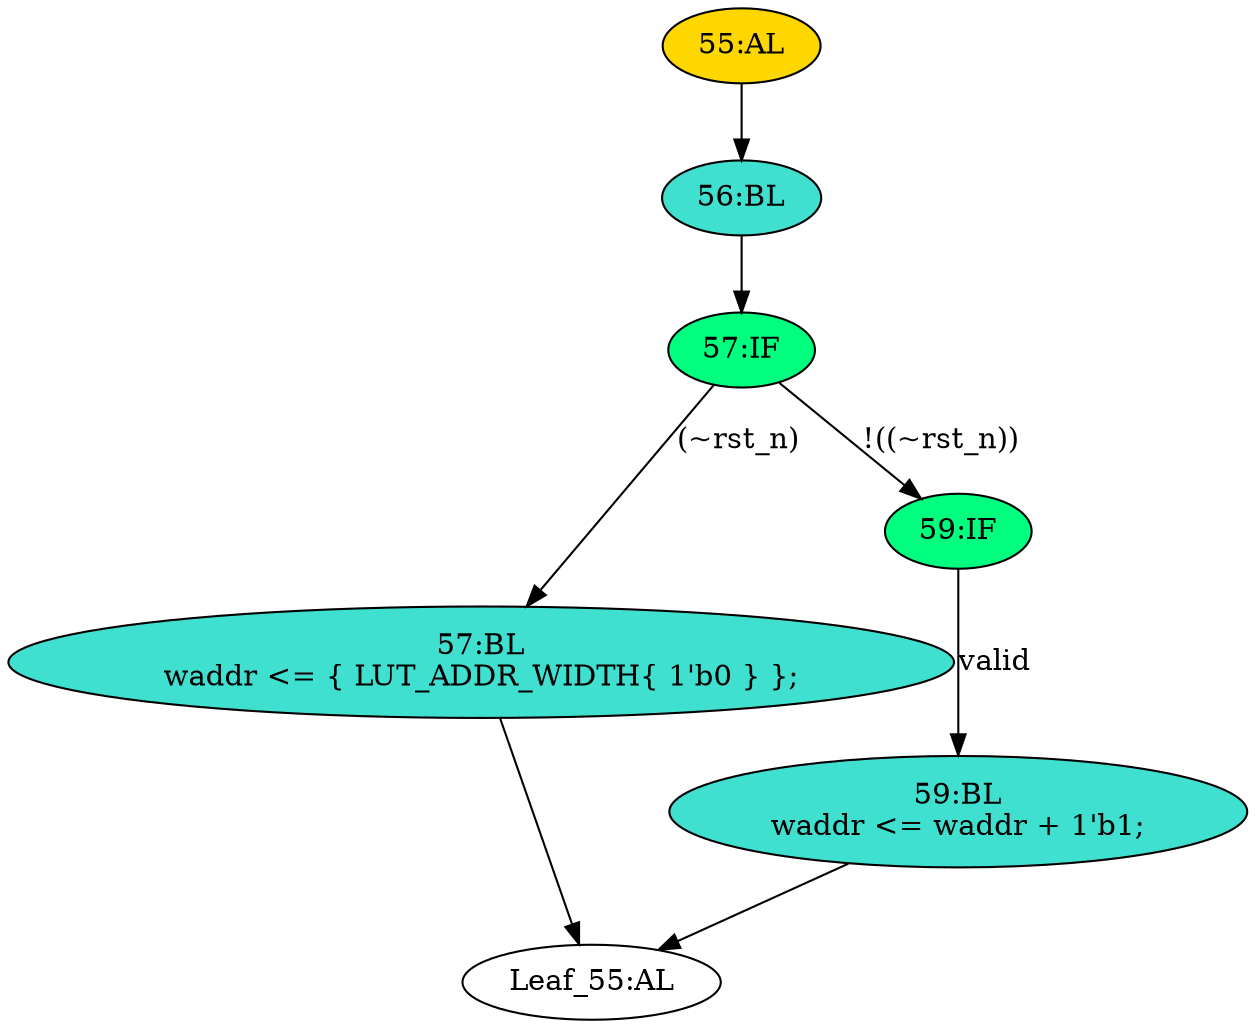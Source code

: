 strict digraph "" {
	node [label="\N"];
	"Leaf_55:AL"	 [def_var="['waddr']",
		label="Leaf_55:AL"];
	"57:BL"	 [ast="<pyverilog.vparser.ast.Block object at 0x7f8f18157b90>",
		fillcolor=turquoise,
		label="57:BL
waddr <= { LUT_ADDR_WIDTH{ 1'b0 } };",
		statements="[<pyverilog.vparser.ast.NonblockingSubstitution object at 0x7f8f18157410>]",
		style=filled,
		typ=Block];
	"57:BL" -> "Leaf_55:AL"	 [cond="[]",
		lineno=None];
	"59:BL"	 [ast="<pyverilog.vparser.ast.Block object at 0x7f8f18157d90>",
		fillcolor=turquoise,
		label="59:BL
waddr <= waddr + 1'b1;",
		statements="[<pyverilog.vparser.ast.NonblockingSubstitution object at 0x7f8f18157bd0>]",
		style=filled,
		typ=Block];
	"59:BL" -> "Leaf_55:AL"	 [cond="[]",
		lineno=None];
	"56:BL"	 [ast="<pyverilog.vparser.ast.Block object at 0x7f8f18157dd0>",
		fillcolor=turquoise,
		label="56:BL",
		statements="[]",
		style=filled,
		typ=Block];
	"57:IF"	 [ast="<pyverilog.vparser.ast.IfStatement object at 0x7f8f18157e50>",
		fillcolor=springgreen,
		label="57:IF",
		statements="[]",
		style=filled,
		typ=IfStatement];
	"56:BL" -> "57:IF"	 [cond="[]",
		lineno=None];
	"57:IF" -> "57:BL"	 [cond="['rst_n']",
		label="(~rst_n)",
		lineno=57];
	"59:IF"	 [ast="<pyverilog.vparser.ast.IfStatement object at 0x7f8f18157ed0>",
		fillcolor=springgreen,
		label="59:IF",
		statements="[]",
		style=filled,
		typ=IfStatement];
	"57:IF" -> "59:IF"	 [cond="['rst_n']",
		label="!((~rst_n))",
		lineno=57];
	"59:IF" -> "59:BL"	 [cond="['valid']",
		label=valid,
		lineno=59];
	"55:AL"	 [ast="<pyverilog.vparser.ast.Always object at 0x7f8f18169050>",
		clk_sens=True,
		fillcolor=gold,
		label="55:AL",
		sens="['clk', 'rst_n']",
		statements="[]",
		style=filled,
		typ=Always,
		use_var="['rst_n', 'valid', 'waddr']"];
	"55:AL" -> "56:BL"	 [cond="[]",
		lineno=None];
}
